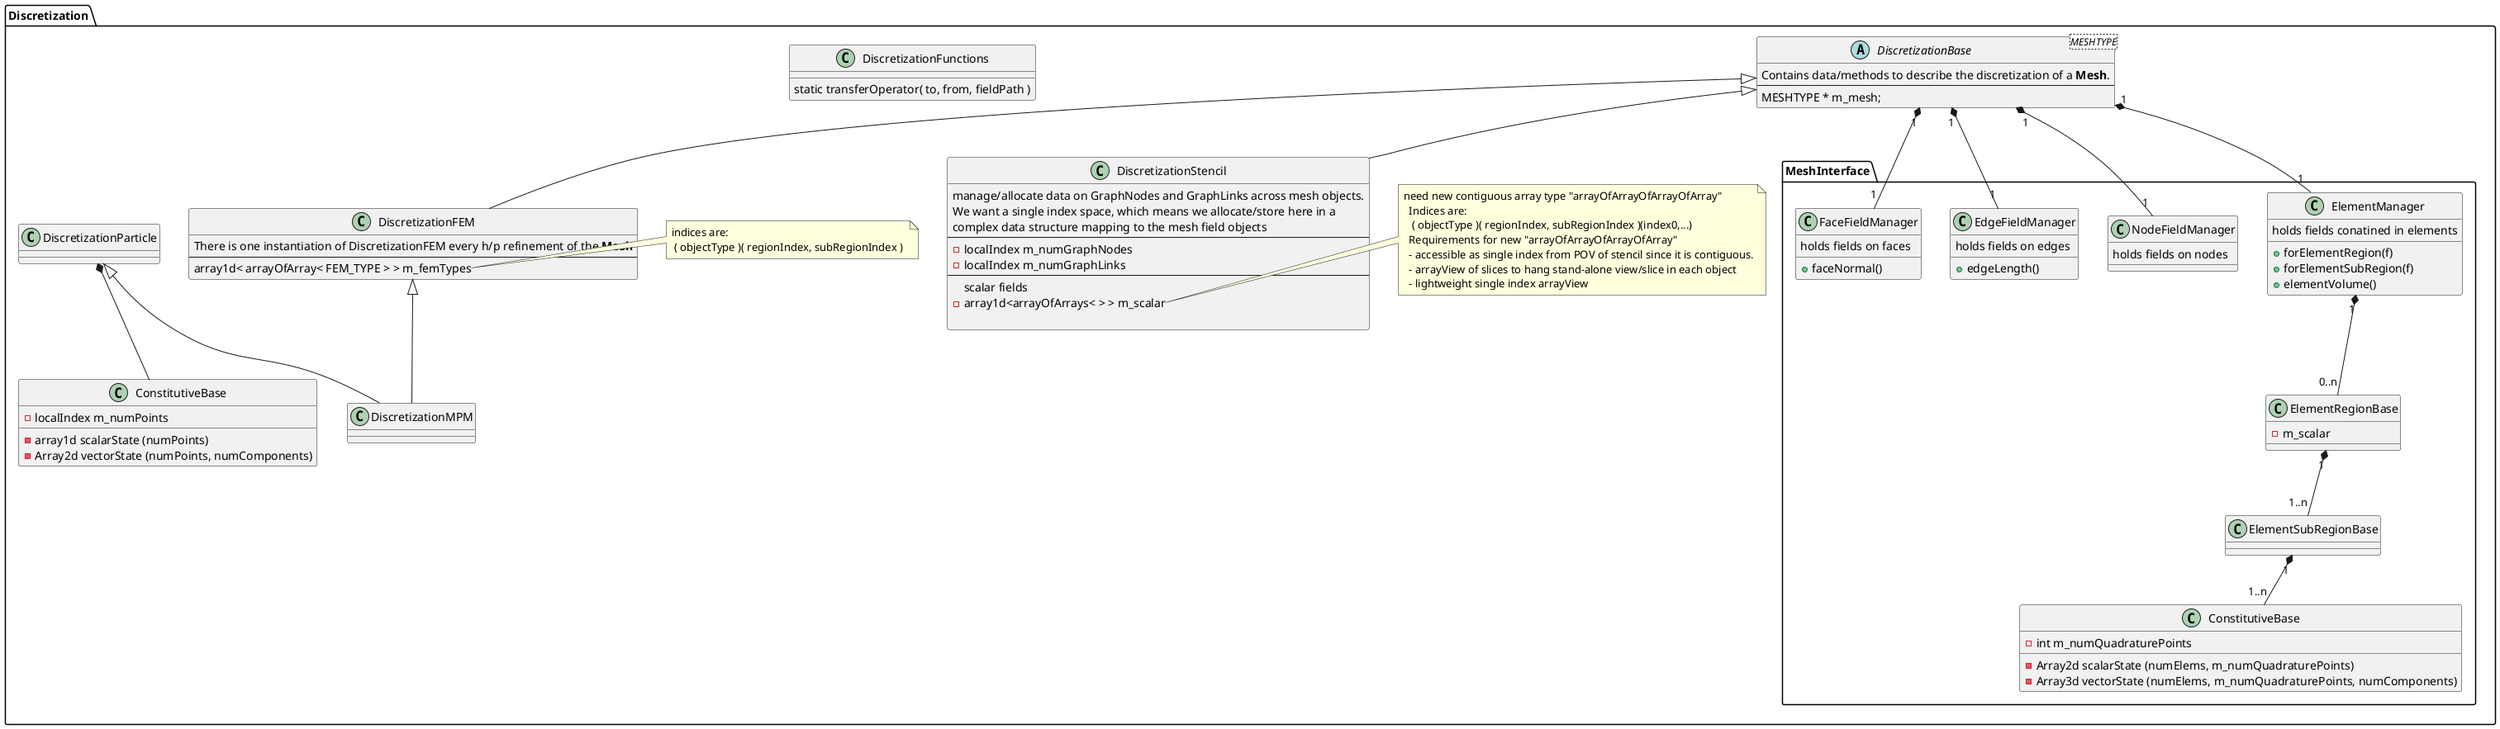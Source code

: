 @startuml(id=Discretization)

set separator ::

namespace Discretization {

abstract Class DiscretizationBase<MESHTYPE> {
Contains data/methods to describe the discretization of a **Mesh**.
--
MESHTYPE * m_mesh;
}

Class DiscretizationFEM {
There is one instantiation of DiscretizationFEM every h/p refinement of the **Mesh**
--
array1d< arrayOfArray< FEM_TYPE > > m_femTypes
}
note right of DiscretizationFEM::m_femTypes
indices are:
 ( objectType )( regionIndex, subRegionIndex ) 
endnote

class DiscretizationStencil {
    manage/allocate data on GraphNodes and GraphLinks across mesh objects.
    We want a single index space, which means we allocate/store here in a 
    complex data structure mapping to the mesh field objects
    --
    -localIndex m_numGraphNodes
    -localIndex m_numGraphLinks
    --
    scalar fields
    - array1d<arrayOfArrays< > > m_scalar

}
note right of DiscretizationStencil::m_scalar
need new contiguous array type "arrayOfArrayOfArrayOfArray"
  Indices are:
   ( objectType )( regionIndex, subRegionIndex )(index0,...)
  Requirements for new "arrayOfArrayOfArrayOfArray"
  - accessible as single index from POV of stencil since it is contiguous.
  - arrayView of slices to hang stand-alone view/slice in each object
  - lightweight single index arrayView
endnote


class DiscretizationParticle {

}

class ConstitutiveBase {
    - localIndex m_numPoints
    - array1d scalarState (numPoints) 
    - Array2d vectorState (numPoints, numComponents) 
}


class DiscretizationFunctions {

static transferOperator( to, from, fieldPath )
}

namespace MeshInterface {
class ElementManager {
    +forElementRegion(f)
    +forElementSubRegion(f)
}

class NodeFieldManager {
    holds fields on nodes
}
class EdgeFieldManager {
    holds fields on edges
    +edgeLength()
}
class FaceFieldManager {
    holds fields on faces
    +faceNormal()
}
class ElementManager {
    holds fields conatined in elements
    +elementVolume()
}

class ElementRegionBase {
    -m_scalar
}



class ConstitutiveBase {
    - int m_numQuadraturePoints
    - Array2d scalarState (numElems, m_numQuadraturePoints) 
    - Array3d vectorState (numElems, m_numQuadraturePoints, numComponents) 
}

ElementManager "1" *-- "0..n" ElementRegionBase
ElementRegionBase "1" *-- "1..n" ElementSubRegionBase
ElementSubRegionBase "1" *-- "1..n" ConstitutiveBase

} /' namespace MeshInterface '/
 

DiscretizationBase <|-- DiscretizationFEM
DiscretizationBase <|-- DiscretizationStencil

DiscretizationFEM <|-- DiscretizationMPM
DiscretizationParticle <|-- DiscretizationMPM

DiscretizationParticle *-- ConstitutiveBase

DiscretizationBase "1" *-- "1" MeshInterface::ElementManager
DiscretizationBase "1" *-- "1" MeshInterface::NodeFieldManager
DiscretizationBase "1" *-- "1" MeshInterface::EdgeFieldManager
DiscretizationBase "1" *-- "1" MeshInterface::FaceFieldManager



} /' namespace Discretization '/




@enduml